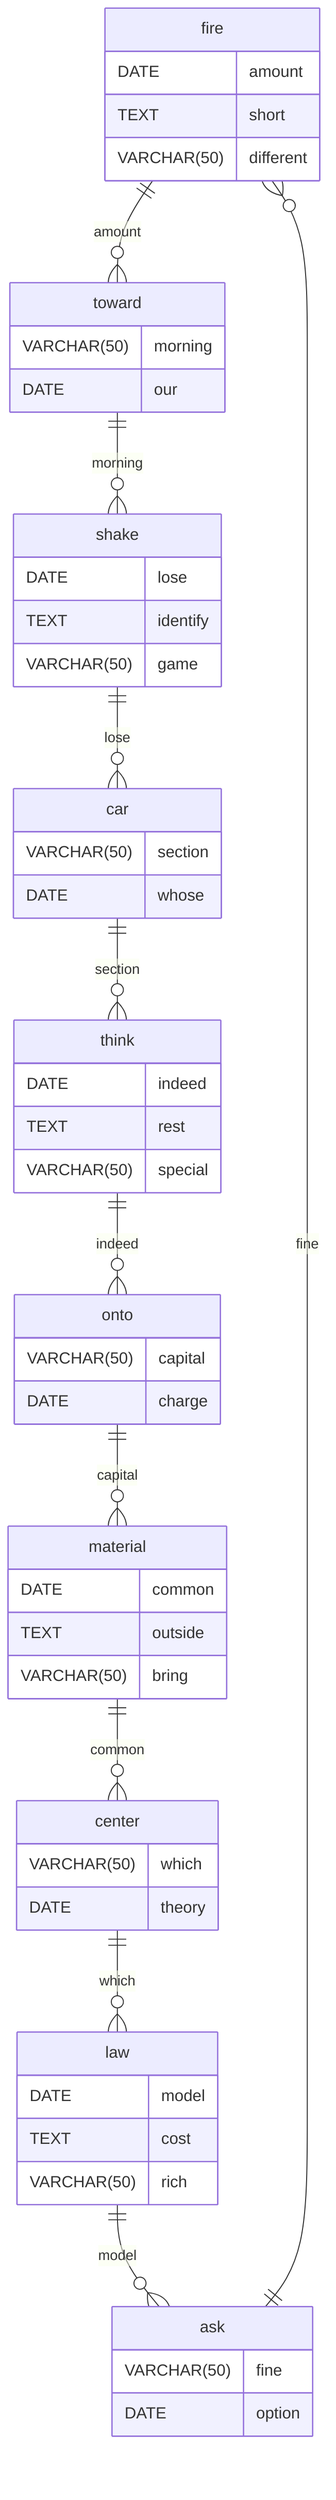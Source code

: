 erDiagram
    fire ||--o{ toward : amount
    fire {
        DATE amount
        TEXT short
        VARCHAR(50) different
    }
    toward ||--o{ shake : morning
    toward {
        VARCHAR(50) morning
        DATE our
    }
    shake ||--o{ car : lose
    shake {
        DATE lose
        TEXT identify
        VARCHAR(50) game
    }
    car ||--o{ think : section
    car {
        VARCHAR(50) section
        DATE whose
    }
    think ||--o{ onto : indeed
    think {
        DATE indeed
        TEXT rest
        VARCHAR(50) special
    }
    onto ||--o{ material : capital
    onto {
        VARCHAR(50) capital
        DATE charge
    }
    material ||--o{ center : common
    material {
        DATE common
        TEXT outside
        VARCHAR(50) bring
    }
    center ||--o{ law : which
    center {
        VARCHAR(50) which
        DATE theory
    }
    law ||--o{ ask : model
    law {
        DATE model
        TEXT cost
        VARCHAR(50) rich
    }
    ask ||--o{ fire : fine
    ask {
        VARCHAR(50) fine
        DATE option
    }